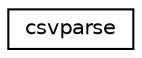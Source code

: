 digraph "Graphical Class Hierarchy"
{
 // LATEX_PDF_SIZE
  edge [fontname="Helvetica",fontsize="10",labelfontname="Helvetica",labelfontsize="10"];
  node [fontname="Helvetica",fontsize="10",shape=record];
  rankdir="LR";
  Node0 [label="csvparse",height=0.2,width=0.4,color="black", fillcolor="white", style="filled",URL="$classcsvparse.html",tooltip=" "];
}
